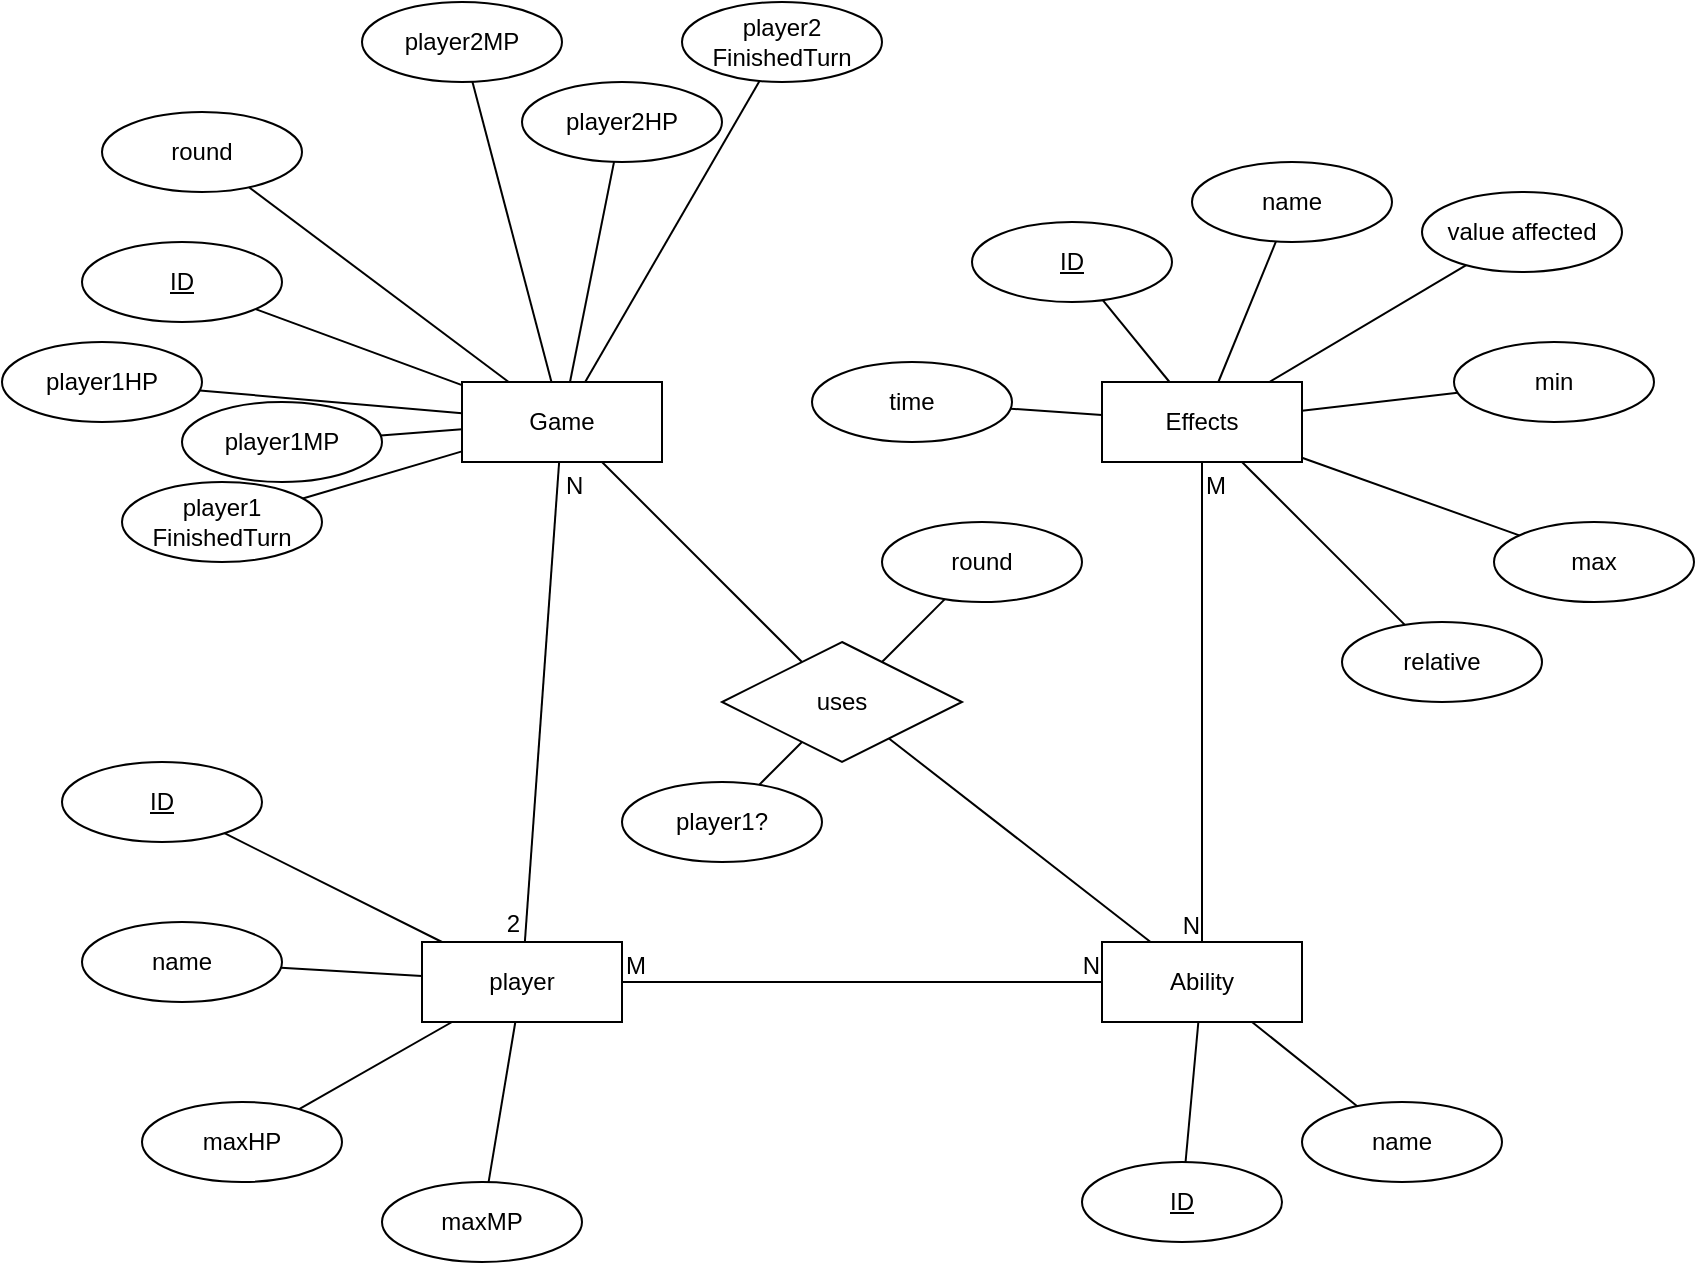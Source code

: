 <mxfile version="24.5.1" type="device">
  <diagram name="Page-1" id="YdLyD3l7wZdHjeru9uKV">
    <mxGraphModel dx="2045" dy="698" grid="1" gridSize="10" guides="1" tooltips="1" connect="1" arrows="1" fold="1" page="1" pageScale="1" pageWidth="850" pageHeight="1100" math="0" shadow="0">
      <root>
        <mxCell id="0" />
        <mxCell id="1" parent="0" />
        <mxCell id="E9Qzc6LGkup6Wm8XKEKd-1" value="player" style="whiteSpace=wrap;html=1;align=center;" vertex="1" parent="1">
          <mxGeometry x="180" y="520" width="100" height="40" as="geometry" />
        </mxCell>
        <mxCell id="E9Qzc6LGkup6Wm8XKEKd-2" value="ID" style="ellipse;whiteSpace=wrap;html=1;align=center;fontStyle=4;" vertex="1" parent="1">
          <mxGeometry y="430" width="100" height="40" as="geometry" />
        </mxCell>
        <mxCell id="E9Qzc6LGkup6Wm8XKEKd-3" value="" style="endArrow=none;html=1;rounded=0;" edge="1" parent="1" source="E9Qzc6LGkup6Wm8XKEKd-2" target="E9Qzc6LGkup6Wm8XKEKd-1">
          <mxGeometry width="50" height="50" relative="1" as="geometry">
            <mxPoint x="400" y="460" as="sourcePoint" />
            <mxPoint x="450" y="410" as="targetPoint" />
          </mxGeometry>
        </mxCell>
        <mxCell id="E9Qzc6LGkup6Wm8XKEKd-4" value="name" style="ellipse;whiteSpace=wrap;html=1;align=center;" vertex="1" parent="1">
          <mxGeometry x="10" y="510" width="100" height="40" as="geometry" />
        </mxCell>
        <mxCell id="E9Qzc6LGkup6Wm8XKEKd-5" value="" style="endArrow=none;html=1;rounded=0;" edge="1" parent="1" source="E9Qzc6LGkup6Wm8XKEKd-4" target="E9Qzc6LGkup6Wm8XKEKd-1">
          <mxGeometry width="50" height="50" relative="1" as="geometry">
            <mxPoint x="117" y="596" as="sourcePoint" />
            <mxPoint x="190" y="569" as="targetPoint" />
          </mxGeometry>
        </mxCell>
        <mxCell id="E9Qzc6LGkup6Wm8XKEKd-6" value="maxHP" style="ellipse;whiteSpace=wrap;html=1;align=center;" vertex="1" parent="1">
          <mxGeometry x="40" y="600" width="100" height="40" as="geometry" />
        </mxCell>
        <mxCell id="E9Qzc6LGkup6Wm8XKEKd-7" value="" style="endArrow=none;html=1;rounded=0;" edge="1" parent="1" source="E9Qzc6LGkup6Wm8XKEKd-6" target="E9Qzc6LGkup6Wm8XKEKd-1">
          <mxGeometry width="50" height="50" relative="1" as="geometry">
            <mxPoint x="237" y="576" as="sourcePoint" />
            <mxPoint x="325" y="540" as="targetPoint" />
          </mxGeometry>
        </mxCell>
        <mxCell id="E9Qzc6LGkup6Wm8XKEKd-8" value="maxMP" style="ellipse;whiteSpace=wrap;html=1;align=center;" vertex="1" parent="1">
          <mxGeometry x="160" y="640" width="100" height="40" as="geometry" />
        </mxCell>
        <mxCell id="E9Qzc6LGkup6Wm8XKEKd-9" value="" style="endArrow=none;html=1;rounded=0;" edge="1" parent="1" source="E9Qzc6LGkup6Wm8XKEKd-8" target="E9Qzc6LGkup6Wm8XKEKd-1">
          <mxGeometry width="50" height="50" relative="1" as="geometry">
            <mxPoint x="137" y="616" as="sourcePoint" />
            <mxPoint x="225" y="580" as="targetPoint" />
          </mxGeometry>
        </mxCell>
        <mxCell id="E9Qzc6LGkup6Wm8XKEKd-10" value="Game" style="whiteSpace=wrap;html=1;align=center;" vertex="1" parent="1">
          <mxGeometry x="200" y="240" width="100" height="40" as="geometry" />
        </mxCell>
        <mxCell id="E9Qzc6LGkup6Wm8XKEKd-17" value="" style="endArrow=none;html=1;rounded=0;" edge="1" parent="1" source="E9Qzc6LGkup6Wm8XKEKd-10" target="E9Qzc6LGkup6Wm8XKEKd-1">
          <mxGeometry relative="1" as="geometry">
            <mxPoint x="340" y="430" as="sourcePoint" />
            <mxPoint x="500" y="430" as="targetPoint" />
          </mxGeometry>
        </mxCell>
        <mxCell id="E9Qzc6LGkup6Wm8XKEKd-18" value="N" style="resizable=0;html=1;whiteSpace=wrap;align=left;verticalAlign=bottom;" connectable="0" vertex="1" parent="E9Qzc6LGkup6Wm8XKEKd-17">
          <mxGeometry x="-1" relative="1" as="geometry">
            <mxPoint x="1" y="20" as="offset" />
          </mxGeometry>
        </mxCell>
        <mxCell id="E9Qzc6LGkup6Wm8XKEKd-19" value="2" style="resizable=0;html=1;whiteSpace=wrap;align=right;verticalAlign=bottom;" connectable="0" vertex="1" parent="E9Qzc6LGkup6Wm8XKEKd-17">
          <mxGeometry x="1" relative="1" as="geometry">
            <mxPoint x="-1" as="offset" />
          </mxGeometry>
        </mxCell>
        <mxCell id="E9Qzc6LGkup6Wm8XKEKd-20" value="ID" style="ellipse;whiteSpace=wrap;html=1;align=center;fontStyle=4;" vertex="1" parent="1">
          <mxGeometry x="10" y="170" width="100" height="40" as="geometry" />
        </mxCell>
        <mxCell id="E9Qzc6LGkup6Wm8XKEKd-21" value="" style="endArrow=none;html=1;rounded=0;" edge="1" parent="1" source="E9Qzc6LGkup6Wm8XKEKd-20" target="E9Qzc6LGkup6Wm8XKEKd-10">
          <mxGeometry width="50" height="50" relative="1" as="geometry">
            <mxPoint x="91" y="476" as="sourcePoint" />
            <mxPoint x="200" y="530" as="targetPoint" />
          </mxGeometry>
        </mxCell>
        <mxCell id="E9Qzc6LGkup6Wm8XKEKd-22" value="player1HP" style="ellipse;whiteSpace=wrap;html=1;align=center;" vertex="1" parent="1">
          <mxGeometry x="-30" y="220" width="100" height="40" as="geometry" />
        </mxCell>
        <mxCell id="E9Qzc6LGkup6Wm8XKEKd-23" value="" style="endArrow=none;html=1;rounded=0;" edge="1" parent="1" source="E9Qzc6LGkup6Wm8XKEKd-22" target="E9Qzc6LGkup6Wm8XKEKd-10">
          <mxGeometry width="50" height="50" relative="1" as="geometry">
            <mxPoint x="117" y="326" as="sourcePoint" />
            <mxPoint x="180" y="267" as="targetPoint" />
          </mxGeometry>
        </mxCell>
        <mxCell id="E9Qzc6LGkup6Wm8XKEKd-24" value="player1MP" style="ellipse;whiteSpace=wrap;html=1;align=center;" vertex="1" parent="1">
          <mxGeometry x="60" y="250" width="100" height="40" as="geometry" />
        </mxCell>
        <mxCell id="E9Qzc6LGkup6Wm8XKEKd-25" value="" style="endArrow=none;html=1;rounded=0;" edge="1" parent="1" source="E9Qzc6LGkup6Wm8XKEKd-24" target="E9Qzc6LGkup6Wm8XKEKd-10">
          <mxGeometry width="50" height="50" relative="1" as="geometry">
            <mxPoint x="127" y="356" as="sourcePoint" />
            <mxPoint x="210" y="290" as="targetPoint" />
          </mxGeometry>
        </mxCell>
        <mxCell id="E9Qzc6LGkup6Wm8XKEKd-26" value="player2HP" style="ellipse;whiteSpace=wrap;html=1;align=center;" vertex="1" parent="1">
          <mxGeometry x="230" y="90" width="100" height="40" as="geometry" />
        </mxCell>
        <mxCell id="E9Qzc6LGkup6Wm8XKEKd-27" value="" style="endArrow=none;html=1;rounded=0;" edge="1" parent="1" source="E9Qzc6LGkup6Wm8XKEKd-26" target="E9Qzc6LGkup6Wm8XKEKd-10">
          <mxGeometry width="50" height="50" relative="1" as="geometry">
            <mxPoint x="297" y="181" as="sourcePoint" />
            <mxPoint x="380" y="115" as="targetPoint" />
          </mxGeometry>
        </mxCell>
        <mxCell id="E9Qzc6LGkup6Wm8XKEKd-28" value="player2MP" style="ellipse;whiteSpace=wrap;html=1;align=center;" vertex="1" parent="1">
          <mxGeometry x="150" y="50" width="100" height="40" as="geometry" />
        </mxCell>
        <mxCell id="E9Qzc6LGkup6Wm8XKEKd-29" value="" style="endArrow=none;html=1;rounded=0;" edge="1" parent="1" source="E9Qzc6LGkup6Wm8XKEKd-28" target="E9Qzc6LGkup6Wm8XKEKd-10">
          <mxGeometry width="50" height="50" relative="1" as="geometry">
            <mxPoint x="307" y="211" as="sourcePoint" />
            <mxPoint x="380" y="129" as="targetPoint" />
          </mxGeometry>
        </mxCell>
        <mxCell id="E9Qzc6LGkup6Wm8XKEKd-30" value="Ability" style="whiteSpace=wrap;html=1;align=center;" vertex="1" parent="1">
          <mxGeometry x="520" y="520" width="100" height="40" as="geometry" />
        </mxCell>
        <mxCell id="E9Qzc6LGkup6Wm8XKEKd-31" value="" style="endArrow=none;html=1;rounded=0;" edge="1" parent="1" source="E9Qzc6LGkup6Wm8XKEKd-1" target="E9Qzc6LGkup6Wm8XKEKd-30">
          <mxGeometry relative="1" as="geometry">
            <mxPoint x="340" y="310" as="sourcePoint" />
            <mxPoint x="500" y="310" as="targetPoint" />
          </mxGeometry>
        </mxCell>
        <mxCell id="E9Qzc6LGkup6Wm8XKEKd-32" value="M" style="resizable=0;html=1;whiteSpace=wrap;align=left;verticalAlign=bottom;" connectable="0" vertex="1" parent="E9Qzc6LGkup6Wm8XKEKd-31">
          <mxGeometry x="-1" relative="1" as="geometry" />
        </mxCell>
        <mxCell id="E9Qzc6LGkup6Wm8XKEKd-33" value="N" style="resizable=0;html=1;whiteSpace=wrap;align=right;verticalAlign=bottom;" connectable="0" vertex="1" parent="E9Qzc6LGkup6Wm8XKEKd-31">
          <mxGeometry x="1" relative="1" as="geometry" />
        </mxCell>
        <mxCell id="E9Qzc6LGkup6Wm8XKEKd-34" value="ID" style="ellipse;whiteSpace=wrap;html=1;align=center;fontStyle=4;" vertex="1" parent="1">
          <mxGeometry x="510" y="630" width="100" height="40" as="geometry" />
        </mxCell>
        <mxCell id="E9Qzc6LGkup6Wm8XKEKd-35" value="" style="endArrow=none;html=1;rounded=0;" edge="1" parent="1" source="E9Qzc6LGkup6Wm8XKEKd-34" target="E9Qzc6LGkup6Wm8XKEKd-30">
          <mxGeometry width="50" height="50" relative="1" as="geometry">
            <mxPoint x="830" y="620" as="sourcePoint" />
            <mxPoint x="620" y="680" as="targetPoint" />
          </mxGeometry>
        </mxCell>
        <mxCell id="E9Qzc6LGkup6Wm8XKEKd-36" value="name" style="ellipse;whiteSpace=wrap;html=1;align=center;" vertex="1" parent="1">
          <mxGeometry x="620" y="600" width="100" height="40" as="geometry" />
        </mxCell>
        <mxCell id="E9Qzc6LGkup6Wm8XKEKd-37" value="" style="endArrow=none;html=1;rounded=0;" edge="1" parent="1" source="E9Qzc6LGkup6Wm8XKEKd-36" target="E9Qzc6LGkup6Wm8XKEKd-30">
          <mxGeometry width="50" height="50" relative="1" as="geometry">
            <mxPoint x="547" y="756" as="sourcePoint" />
            <mxPoint x="610" y="697" as="targetPoint" />
          </mxGeometry>
        </mxCell>
        <mxCell id="E9Qzc6LGkup6Wm8XKEKd-38" value="Effects" style="whiteSpace=wrap;html=1;align=center;" vertex="1" parent="1">
          <mxGeometry x="520" y="240" width="100" height="40" as="geometry" />
        </mxCell>
        <mxCell id="E9Qzc6LGkup6Wm8XKEKd-39" value="" style="endArrow=none;html=1;rounded=0;" edge="1" parent="1" source="E9Qzc6LGkup6Wm8XKEKd-38" target="E9Qzc6LGkup6Wm8XKEKd-30">
          <mxGeometry relative="1" as="geometry">
            <mxPoint x="340" y="310" as="sourcePoint" />
            <mxPoint x="500" y="310" as="targetPoint" />
          </mxGeometry>
        </mxCell>
        <mxCell id="E9Qzc6LGkup6Wm8XKEKd-40" value="M" style="resizable=0;html=1;whiteSpace=wrap;align=left;verticalAlign=bottom;" connectable="0" vertex="1" parent="E9Qzc6LGkup6Wm8XKEKd-39">
          <mxGeometry x="-1" relative="1" as="geometry">
            <mxPoint y="20" as="offset" />
          </mxGeometry>
        </mxCell>
        <mxCell id="E9Qzc6LGkup6Wm8XKEKd-41" value="N" style="resizable=0;html=1;whiteSpace=wrap;align=right;verticalAlign=bottom;" connectable="0" vertex="1" parent="E9Qzc6LGkup6Wm8XKEKd-39">
          <mxGeometry x="1" relative="1" as="geometry" />
        </mxCell>
        <mxCell id="E9Qzc6LGkup6Wm8XKEKd-42" value="ID" style="ellipse;whiteSpace=wrap;html=1;align=center;fontStyle=4;" vertex="1" parent="1">
          <mxGeometry x="455" y="160" width="100" height="40" as="geometry" />
        </mxCell>
        <mxCell id="E9Qzc6LGkup6Wm8XKEKd-43" value="" style="endArrow=none;html=1;rounded=0;" edge="1" parent="1" source="E9Qzc6LGkup6Wm8XKEKd-42" target="E9Qzc6LGkup6Wm8XKEKd-38">
          <mxGeometry width="50" height="50" relative="1" as="geometry">
            <mxPoint x="775" y="150" as="sourcePoint" />
            <mxPoint x="513" y="90" as="targetPoint" />
          </mxGeometry>
        </mxCell>
        <mxCell id="E9Qzc6LGkup6Wm8XKEKd-44" value="name" style="ellipse;whiteSpace=wrap;html=1;align=center;" vertex="1" parent="1">
          <mxGeometry x="565" y="130" width="100" height="40" as="geometry" />
        </mxCell>
        <mxCell id="E9Qzc6LGkup6Wm8XKEKd-45" value="" style="endArrow=none;html=1;rounded=0;" edge="1" parent="1" source="E9Qzc6LGkup6Wm8XKEKd-44" target="E9Qzc6LGkup6Wm8XKEKd-38">
          <mxGeometry width="50" height="50" relative="1" as="geometry">
            <mxPoint x="492" y="286" as="sourcePoint" />
            <mxPoint x="540" y="90" as="targetPoint" />
          </mxGeometry>
        </mxCell>
        <mxCell id="E9Qzc6LGkup6Wm8XKEKd-46" value="value affected" style="ellipse;whiteSpace=wrap;html=1;align=center;" vertex="1" parent="1">
          <mxGeometry x="680" y="145" width="100" height="40" as="geometry" />
        </mxCell>
        <mxCell id="E9Qzc6LGkup6Wm8XKEKd-47" value="" style="endArrow=none;html=1;rounded=0;" edge="1" parent="1" source="E9Qzc6LGkup6Wm8XKEKd-46" target="E9Qzc6LGkup6Wm8XKEKd-38">
          <mxGeometry width="50" height="50" relative="1" as="geometry">
            <mxPoint x="607" y="301" as="sourcePoint" />
            <mxPoint x="693" y="255" as="targetPoint" />
          </mxGeometry>
        </mxCell>
        <mxCell id="E9Qzc6LGkup6Wm8XKEKd-48" value="min" style="ellipse;whiteSpace=wrap;html=1;align=center;" vertex="1" parent="1">
          <mxGeometry x="696" y="220" width="100" height="40" as="geometry" />
        </mxCell>
        <mxCell id="E9Qzc6LGkup6Wm8XKEKd-49" value="" style="endArrow=none;html=1;rounded=0;" edge="1" parent="1" source="E9Qzc6LGkup6Wm8XKEKd-48" target="E9Qzc6LGkup6Wm8XKEKd-38">
          <mxGeometry width="50" height="50" relative="1" as="geometry">
            <mxPoint x="623" y="376" as="sourcePoint" />
            <mxPoint x="620" y="315" as="targetPoint" />
          </mxGeometry>
        </mxCell>
        <mxCell id="E9Qzc6LGkup6Wm8XKEKd-50" value="max" style="ellipse;whiteSpace=wrap;html=1;align=center;" vertex="1" parent="1">
          <mxGeometry x="716" y="310" width="100" height="40" as="geometry" />
        </mxCell>
        <mxCell id="E9Qzc6LGkup6Wm8XKEKd-51" value="" style="endArrow=none;html=1;rounded=0;" edge="1" parent="1" source="E9Qzc6LGkup6Wm8XKEKd-50" target="E9Qzc6LGkup6Wm8XKEKd-38">
          <mxGeometry width="50" height="50" relative="1" as="geometry">
            <mxPoint x="643" y="456" as="sourcePoint" />
            <mxPoint x="640" y="334" as="targetPoint" />
          </mxGeometry>
        </mxCell>
        <mxCell id="E9Qzc6LGkup6Wm8XKEKd-52" value="time" style="ellipse;whiteSpace=wrap;html=1;align=center;" vertex="1" parent="1">
          <mxGeometry x="375" y="230" width="100" height="40" as="geometry" />
        </mxCell>
        <mxCell id="E9Qzc6LGkup6Wm8XKEKd-53" value="" style="endArrow=none;html=1;rounded=0;" edge="1" parent="1" source="E9Qzc6LGkup6Wm8XKEKd-52" target="E9Qzc6LGkup6Wm8XKEKd-38">
          <mxGeometry width="50" height="50" relative="1" as="geometry">
            <mxPoint x="337" y="508" as="sourcePoint" />
            <mxPoint x="314" y="330" as="targetPoint" />
          </mxGeometry>
        </mxCell>
        <mxCell id="E9Qzc6LGkup6Wm8XKEKd-57" value="relative" style="ellipse;whiteSpace=wrap;html=1;align=center;" vertex="1" parent="1">
          <mxGeometry x="640" y="360" width="100" height="40" as="geometry" />
        </mxCell>
        <mxCell id="E9Qzc6LGkup6Wm8XKEKd-58" value="" style="endArrow=none;html=1;rounded=0;" edge="1" parent="1" source="E9Qzc6LGkup6Wm8XKEKd-57" target="E9Qzc6LGkup6Wm8XKEKd-38">
          <mxGeometry width="50" height="50" relative="1" as="geometry">
            <mxPoint x="363" y="528" as="sourcePoint" />
            <mxPoint x="340" y="350" as="targetPoint" />
          </mxGeometry>
        </mxCell>
        <mxCell id="E9Qzc6LGkup6Wm8XKEKd-59" value="uses" style="shape=rhombus;perimeter=rhombusPerimeter;whiteSpace=wrap;html=1;align=center;" vertex="1" parent="1">
          <mxGeometry x="330" y="370" width="120" height="60" as="geometry" />
        </mxCell>
        <mxCell id="E9Qzc6LGkup6Wm8XKEKd-60" value="round" style="ellipse;whiteSpace=wrap;html=1;align=center;" vertex="1" parent="1">
          <mxGeometry x="20" y="105" width="100" height="40" as="geometry" />
        </mxCell>
        <mxCell id="E9Qzc6LGkup6Wm8XKEKd-61" value="" style="endArrow=none;html=1;rounded=0;" edge="1" parent="1" source="E9Qzc6LGkup6Wm8XKEKd-60" target="E9Qzc6LGkup6Wm8XKEKd-10">
          <mxGeometry width="50" height="50" relative="1" as="geometry">
            <mxPoint x="520" y="191" as="sourcePoint" />
            <mxPoint x="450" y="220" as="targetPoint" />
          </mxGeometry>
        </mxCell>
        <mxCell id="E9Qzc6LGkup6Wm8XKEKd-62" value="" style="endArrow=none;html=1;rounded=0;" edge="1" parent="1" source="E9Qzc6LGkup6Wm8XKEKd-59" target="E9Qzc6LGkup6Wm8XKEKd-10">
          <mxGeometry width="50" height="50" relative="1" as="geometry">
            <mxPoint x="400" y="340" as="sourcePoint" />
            <mxPoint x="450" y="290" as="targetPoint" />
          </mxGeometry>
        </mxCell>
        <mxCell id="E9Qzc6LGkup6Wm8XKEKd-63" value="" style="endArrow=none;html=1;rounded=0;" edge="1" parent="1" source="E9Qzc6LGkup6Wm8XKEKd-59" target="E9Qzc6LGkup6Wm8XKEKd-30">
          <mxGeometry width="50" height="50" relative="1" as="geometry">
            <mxPoint x="382" y="409" as="sourcePoint" />
            <mxPoint x="278" y="290" as="targetPoint" />
          </mxGeometry>
        </mxCell>
        <mxCell id="E9Qzc6LGkup6Wm8XKEKd-64" value="round" style="ellipse;whiteSpace=wrap;html=1;align=center;" vertex="1" parent="1">
          <mxGeometry x="410" y="310" width="100" height="40" as="geometry" />
        </mxCell>
        <mxCell id="E9Qzc6LGkup6Wm8XKEKd-65" value="" style="endArrow=none;html=1;rounded=0;" edge="1" parent="1" source="E9Qzc6LGkup6Wm8XKEKd-64" target="E9Qzc6LGkup6Wm8XKEKd-59">
          <mxGeometry width="50" height="50" relative="1" as="geometry">
            <mxPoint x="903.5" y="436" as="sourcePoint" />
            <mxPoint x="606.5" y="485" as="targetPoint" />
          </mxGeometry>
        </mxCell>
        <mxCell id="E9Qzc6LGkup6Wm8XKEKd-66" value="player1?" style="ellipse;whiteSpace=wrap;html=1;align=center;" vertex="1" parent="1">
          <mxGeometry x="280" y="440" width="100" height="40" as="geometry" />
        </mxCell>
        <mxCell id="E9Qzc6LGkup6Wm8XKEKd-67" value="" style="endArrow=none;html=1;rounded=0;" edge="1" parent="1" source="E9Qzc6LGkup6Wm8XKEKd-66" target="E9Qzc6LGkup6Wm8XKEKd-59">
          <mxGeometry width="50" height="50" relative="1" as="geometry">
            <mxPoint x="768.5" y="606" as="sourcePoint" />
            <mxPoint x="275" y="550" as="targetPoint" />
          </mxGeometry>
        </mxCell>
        <mxCell id="E9Qzc6LGkup6Wm8XKEKd-68" value="player2 FinishedTurn" style="ellipse;whiteSpace=wrap;html=1;align=center;" vertex="1" parent="1">
          <mxGeometry x="310" y="50" width="100" height="40" as="geometry" />
        </mxCell>
        <mxCell id="E9Qzc6LGkup6Wm8XKEKd-69" value="" style="endArrow=none;html=1;rounded=0;" edge="1" parent="1" source="E9Qzc6LGkup6Wm8XKEKd-68" target="E9Qzc6LGkup6Wm8XKEKd-10">
          <mxGeometry width="50" height="50" relative="1" as="geometry">
            <mxPoint x="377" y="141" as="sourcePoint" />
            <mxPoint x="334" y="200" as="targetPoint" />
          </mxGeometry>
        </mxCell>
        <mxCell id="E9Qzc6LGkup6Wm8XKEKd-72" value="player1 FinishedTurn" style="ellipse;whiteSpace=wrap;html=1;align=center;" vertex="1" parent="1">
          <mxGeometry x="30" y="290" width="100" height="40" as="geometry" />
        </mxCell>
        <mxCell id="E9Qzc6LGkup6Wm8XKEKd-73" value="" style="endArrow=none;html=1;rounded=0;" edge="1" parent="1" source="E9Qzc6LGkup6Wm8XKEKd-72" target="E9Qzc6LGkup6Wm8XKEKd-10">
          <mxGeometry width="50" height="50" relative="1" as="geometry">
            <mxPoint x="197" y="331" as="sourcePoint" />
            <mxPoint x="82" y="430" as="targetPoint" />
          </mxGeometry>
        </mxCell>
      </root>
    </mxGraphModel>
  </diagram>
</mxfile>
